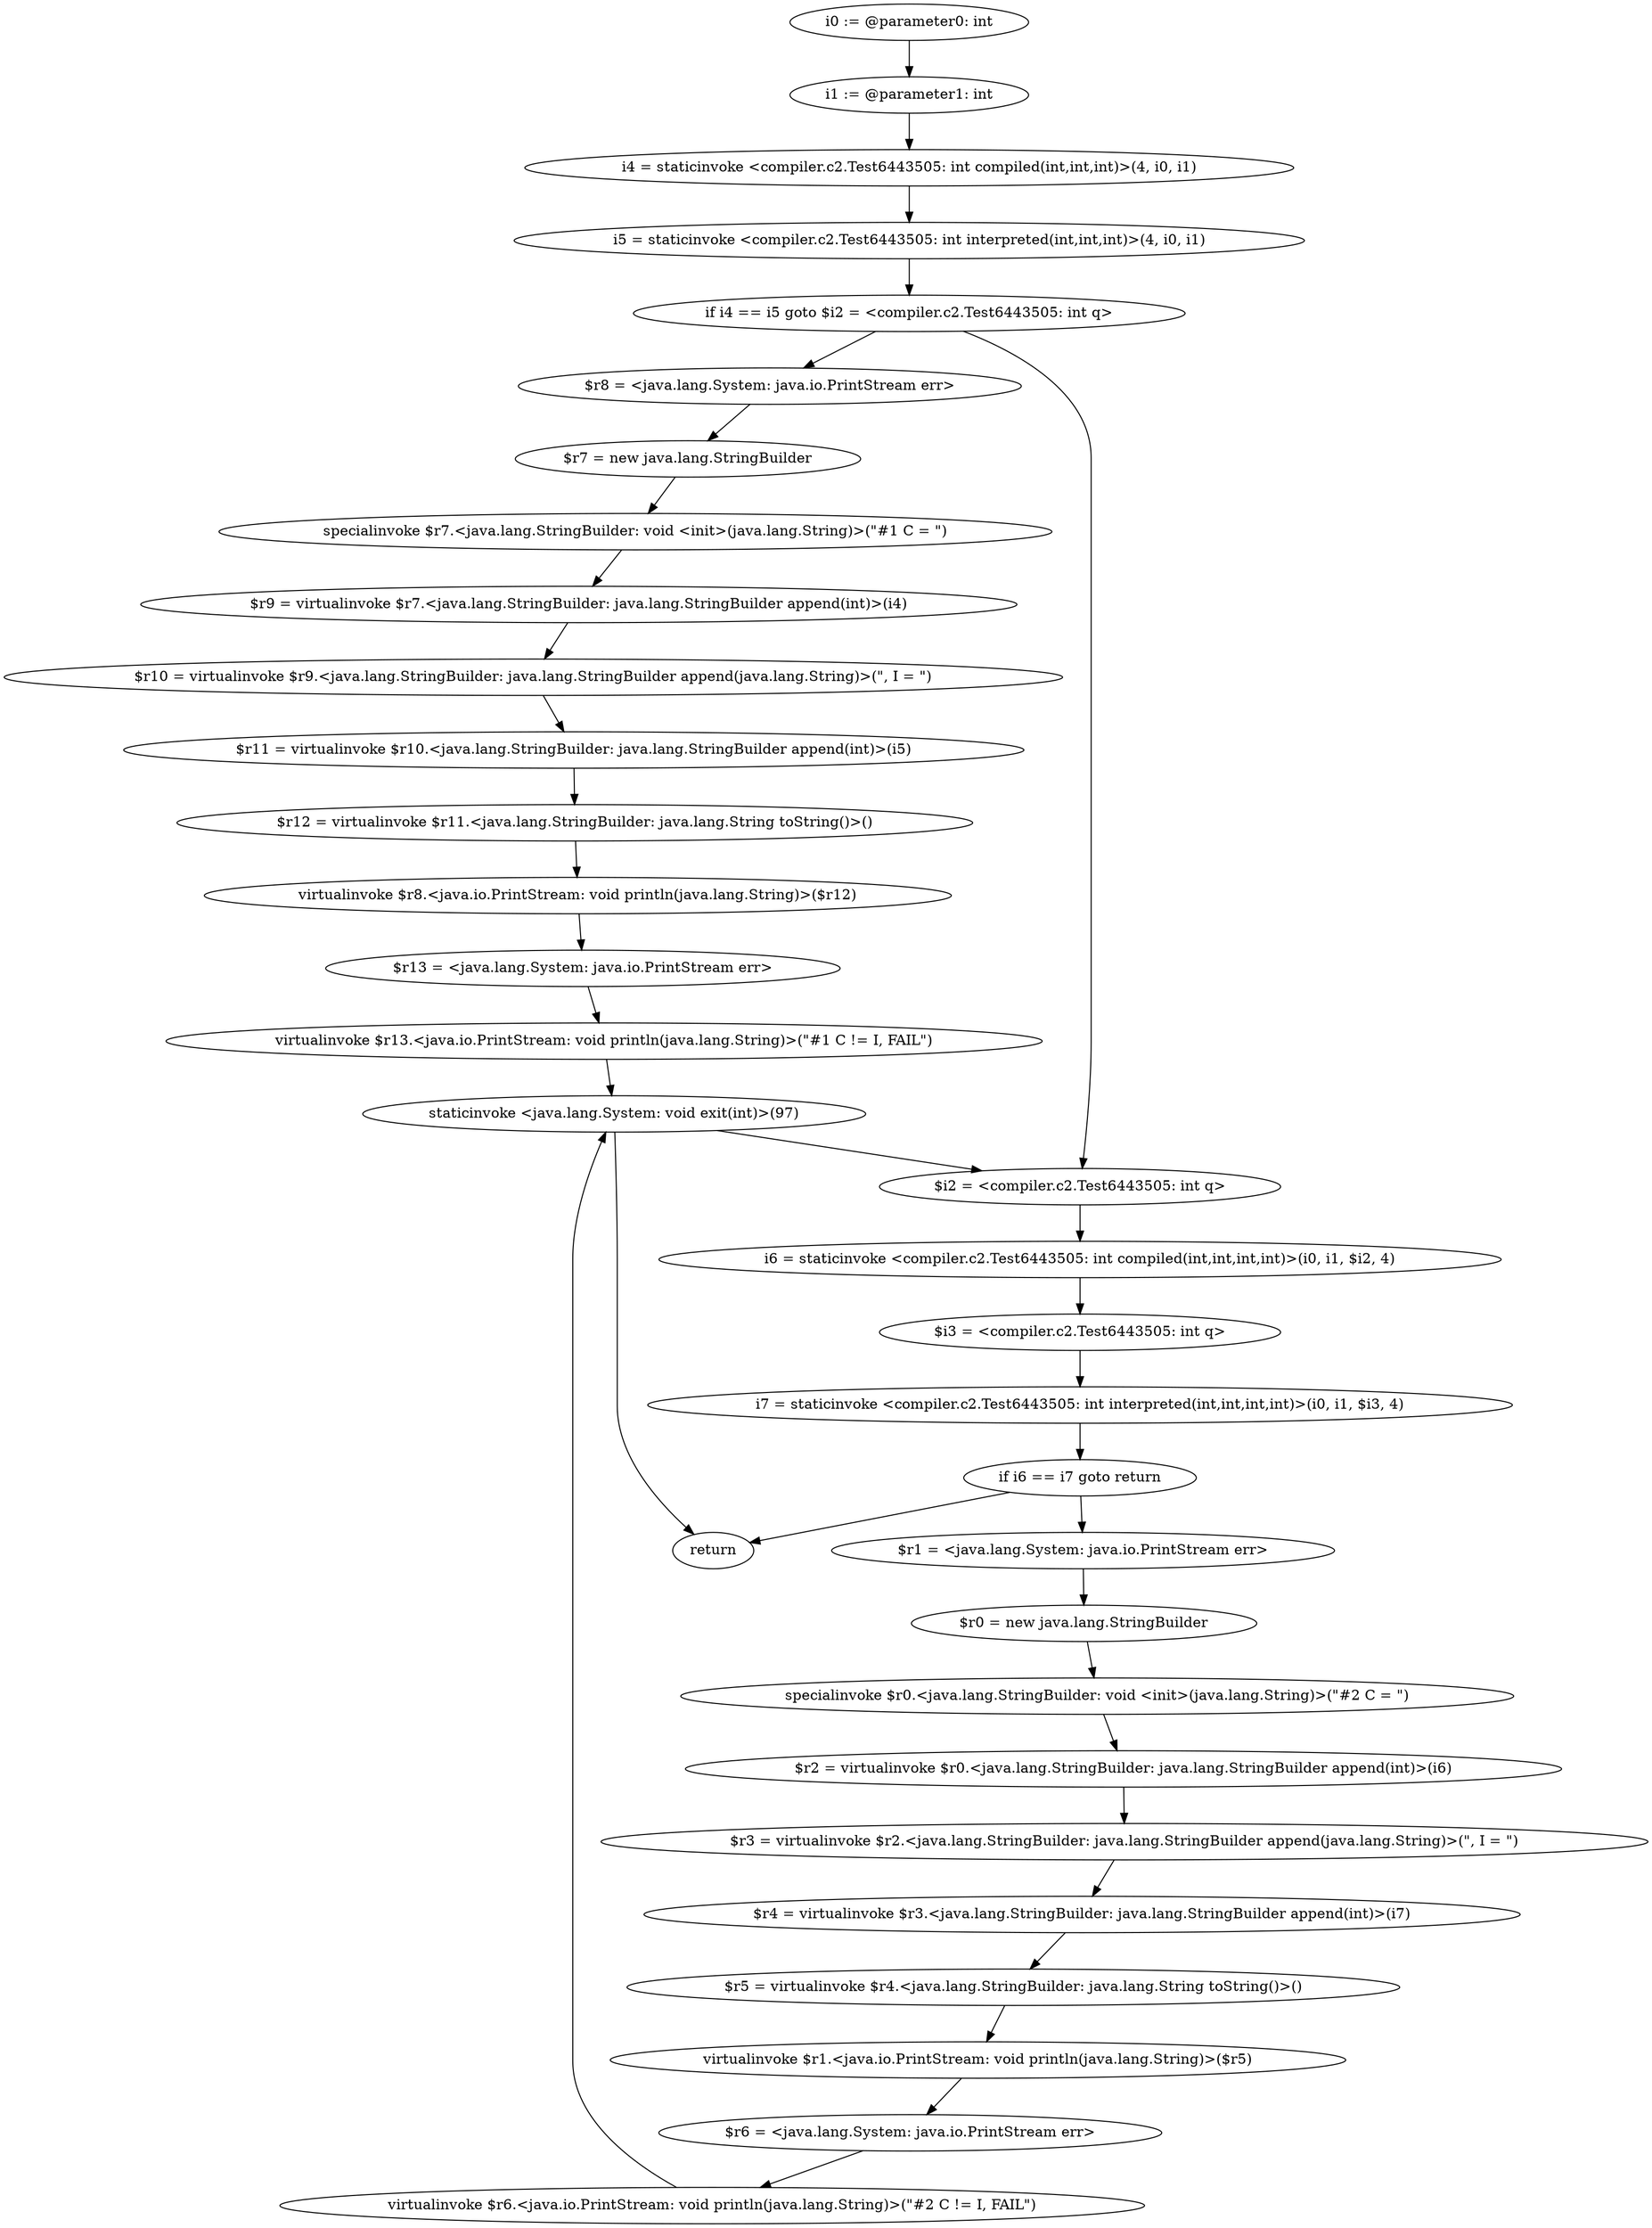 digraph "unitGraph" {
    "i0 := @parameter0: int"
    "i1 := @parameter1: int"
    "i4 = staticinvoke <compiler.c2.Test6443505: int compiled(int,int,int)>(4, i0, i1)"
    "i5 = staticinvoke <compiler.c2.Test6443505: int interpreted(int,int,int)>(4, i0, i1)"
    "if i4 == i5 goto $i2 = <compiler.c2.Test6443505: int q>"
    "$r8 = <java.lang.System: java.io.PrintStream err>"
    "$r7 = new java.lang.StringBuilder"
    "specialinvoke $r7.<java.lang.StringBuilder: void <init>(java.lang.String)>(\"#1 C = \")"
    "$r9 = virtualinvoke $r7.<java.lang.StringBuilder: java.lang.StringBuilder append(int)>(i4)"
    "$r10 = virtualinvoke $r9.<java.lang.StringBuilder: java.lang.StringBuilder append(java.lang.String)>(\", I = \")"
    "$r11 = virtualinvoke $r10.<java.lang.StringBuilder: java.lang.StringBuilder append(int)>(i5)"
    "$r12 = virtualinvoke $r11.<java.lang.StringBuilder: java.lang.String toString()>()"
    "virtualinvoke $r8.<java.io.PrintStream: void println(java.lang.String)>($r12)"
    "$r13 = <java.lang.System: java.io.PrintStream err>"
    "virtualinvoke $r13.<java.io.PrintStream: void println(java.lang.String)>(\"#1 C != I, FAIL\")"
    "staticinvoke <java.lang.System: void exit(int)>(97)"
    "$i2 = <compiler.c2.Test6443505: int q>"
    "i6 = staticinvoke <compiler.c2.Test6443505: int compiled(int,int,int,int)>(i0, i1, $i2, 4)"
    "$i3 = <compiler.c2.Test6443505: int q>"
    "i7 = staticinvoke <compiler.c2.Test6443505: int interpreted(int,int,int,int)>(i0, i1, $i3, 4)"
    "if i6 == i7 goto return"
    "$r1 = <java.lang.System: java.io.PrintStream err>"
    "$r0 = new java.lang.StringBuilder"
    "specialinvoke $r0.<java.lang.StringBuilder: void <init>(java.lang.String)>(\"#2 C = \")"
    "$r2 = virtualinvoke $r0.<java.lang.StringBuilder: java.lang.StringBuilder append(int)>(i6)"
    "$r3 = virtualinvoke $r2.<java.lang.StringBuilder: java.lang.StringBuilder append(java.lang.String)>(\", I = \")"
    "$r4 = virtualinvoke $r3.<java.lang.StringBuilder: java.lang.StringBuilder append(int)>(i7)"
    "$r5 = virtualinvoke $r4.<java.lang.StringBuilder: java.lang.String toString()>()"
    "virtualinvoke $r1.<java.io.PrintStream: void println(java.lang.String)>($r5)"
    "$r6 = <java.lang.System: java.io.PrintStream err>"
    "virtualinvoke $r6.<java.io.PrintStream: void println(java.lang.String)>(\"#2 C != I, FAIL\")"
    "return"
    "i0 := @parameter0: int"->"i1 := @parameter1: int";
    "i1 := @parameter1: int"->"i4 = staticinvoke <compiler.c2.Test6443505: int compiled(int,int,int)>(4, i0, i1)";
    "i4 = staticinvoke <compiler.c2.Test6443505: int compiled(int,int,int)>(4, i0, i1)"->"i5 = staticinvoke <compiler.c2.Test6443505: int interpreted(int,int,int)>(4, i0, i1)";
    "i5 = staticinvoke <compiler.c2.Test6443505: int interpreted(int,int,int)>(4, i0, i1)"->"if i4 == i5 goto $i2 = <compiler.c2.Test6443505: int q>";
    "if i4 == i5 goto $i2 = <compiler.c2.Test6443505: int q>"->"$r8 = <java.lang.System: java.io.PrintStream err>";
    "if i4 == i5 goto $i2 = <compiler.c2.Test6443505: int q>"->"$i2 = <compiler.c2.Test6443505: int q>";
    "$r8 = <java.lang.System: java.io.PrintStream err>"->"$r7 = new java.lang.StringBuilder";
    "$r7 = new java.lang.StringBuilder"->"specialinvoke $r7.<java.lang.StringBuilder: void <init>(java.lang.String)>(\"#1 C = \")";
    "specialinvoke $r7.<java.lang.StringBuilder: void <init>(java.lang.String)>(\"#1 C = \")"->"$r9 = virtualinvoke $r7.<java.lang.StringBuilder: java.lang.StringBuilder append(int)>(i4)";
    "$r9 = virtualinvoke $r7.<java.lang.StringBuilder: java.lang.StringBuilder append(int)>(i4)"->"$r10 = virtualinvoke $r9.<java.lang.StringBuilder: java.lang.StringBuilder append(java.lang.String)>(\", I = \")";
    "$r10 = virtualinvoke $r9.<java.lang.StringBuilder: java.lang.StringBuilder append(java.lang.String)>(\", I = \")"->"$r11 = virtualinvoke $r10.<java.lang.StringBuilder: java.lang.StringBuilder append(int)>(i5)";
    "$r11 = virtualinvoke $r10.<java.lang.StringBuilder: java.lang.StringBuilder append(int)>(i5)"->"$r12 = virtualinvoke $r11.<java.lang.StringBuilder: java.lang.String toString()>()";
    "$r12 = virtualinvoke $r11.<java.lang.StringBuilder: java.lang.String toString()>()"->"virtualinvoke $r8.<java.io.PrintStream: void println(java.lang.String)>($r12)";
    "virtualinvoke $r8.<java.io.PrintStream: void println(java.lang.String)>($r12)"->"$r13 = <java.lang.System: java.io.PrintStream err>";
    "$r13 = <java.lang.System: java.io.PrintStream err>"->"virtualinvoke $r13.<java.io.PrintStream: void println(java.lang.String)>(\"#1 C != I, FAIL\")";
    "virtualinvoke $r13.<java.io.PrintStream: void println(java.lang.String)>(\"#1 C != I, FAIL\")"->"staticinvoke <java.lang.System: void exit(int)>(97)";
    "staticinvoke <java.lang.System: void exit(int)>(97)"->"$i2 = <compiler.c2.Test6443505: int q>";
    "$i2 = <compiler.c2.Test6443505: int q>"->"i6 = staticinvoke <compiler.c2.Test6443505: int compiled(int,int,int,int)>(i0, i1, $i2, 4)";
    "i6 = staticinvoke <compiler.c2.Test6443505: int compiled(int,int,int,int)>(i0, i1, $i2, 4)"->"$i3 = <compiler.c2.Test6443505: int q>";
    "$i3 = <compiler.c2.Test6443505: int q>"->"i7 = staticinvoke <compiler.c2.Test6443505: int interpreted(int,int,int,int)>(i0, i1, $i3, 4)";
    "i7 = staticinvoke <compiler.c2.Test6443505: int interpreted(int,int,int,int)>(i0, i1, $i3, 4)"->"if i6 == i7 goto return";
    "if i6 == i7 goto return"->"$r1 = <java.lang.System: java.io.PrintStream err>";
    "if i6 == i7 goto return"->"return";
    "$r1 = <java.lang.System: java.io.PrintStream err>"->"$r0 = new java.lang.StringBuilder";
    "$r0 = new java.lang.StringBuilder"->"specialinvoke $r0.<java.lang.StringBuilder: void <init>(java.lang.String)>(\"#2 C = \")";
    "specialinvoke $r0.<java.lang.StringBuilder: void <init>(java.lang.String)>(\"#2 C = \")"->"$r2 = virtualinvoke $r0.<java.lang.StringBuilder: java.lang.StringBuilder append(int)>(i6)";
    "$r2 = virtualinvoke $r0.<java.lang.StringBuilder: java.lang.StringBuilder append(int)>(i6)"->"$r3 = virtualinvoke $r2.<java.lang.StringBuilder: java.lang.StringBuilder append(java.lang.String)>(\", I = \")";
    "$r3 = virtualinvoke $r2.<java.lang.StringBuilder: java.lang.StringBuilder append(java.lang.String)>(\", I = \")"->"$r4 = virtualinvoke $r3.<java.lang.StringBuilder: java.lang.StringBuilder append(int)>(i7)";
    "$r4 = virtualinvoke $r3.<java.lang.StringBuilder: java.lang.StringBuilder append(int)>(i7)"->"$r5 = virtualinvoke $r4.<java.lang.StringBuilder: java.lang.String toString()>()";
    "$r5 = virtualinvoke $r4.<java.lang.StringBuilder: java.lang.String toString()>()"->"virtualinvoke $r1.<java.io.PrintStream: void println(java.lang.String)>($r5)";
    "virtualinvoke $r1.<java.io.PrintStream: void println(java.lang.String)>($r5)"->"$r6 = <java.lang.System: java.io.PrintStream err>";
    "$r6 = <java.lang.System: java.io.PrintStream err>"->"virtualinvoke $r6.<java.io.PrintStream: void println(java.lang.String)>(\"#2 C != I, FAIL\")";
    "virtualinvoke $r6.<java.io.PrintStream: void println(java.lang.String)>(\"#2 C != I, FAIL\")"->"staticinvoke <java.lang.System: void exit(int)>(97)";
    "staticinvoke <java.lang.System: void exit(int)>(97)"->"return";
}

